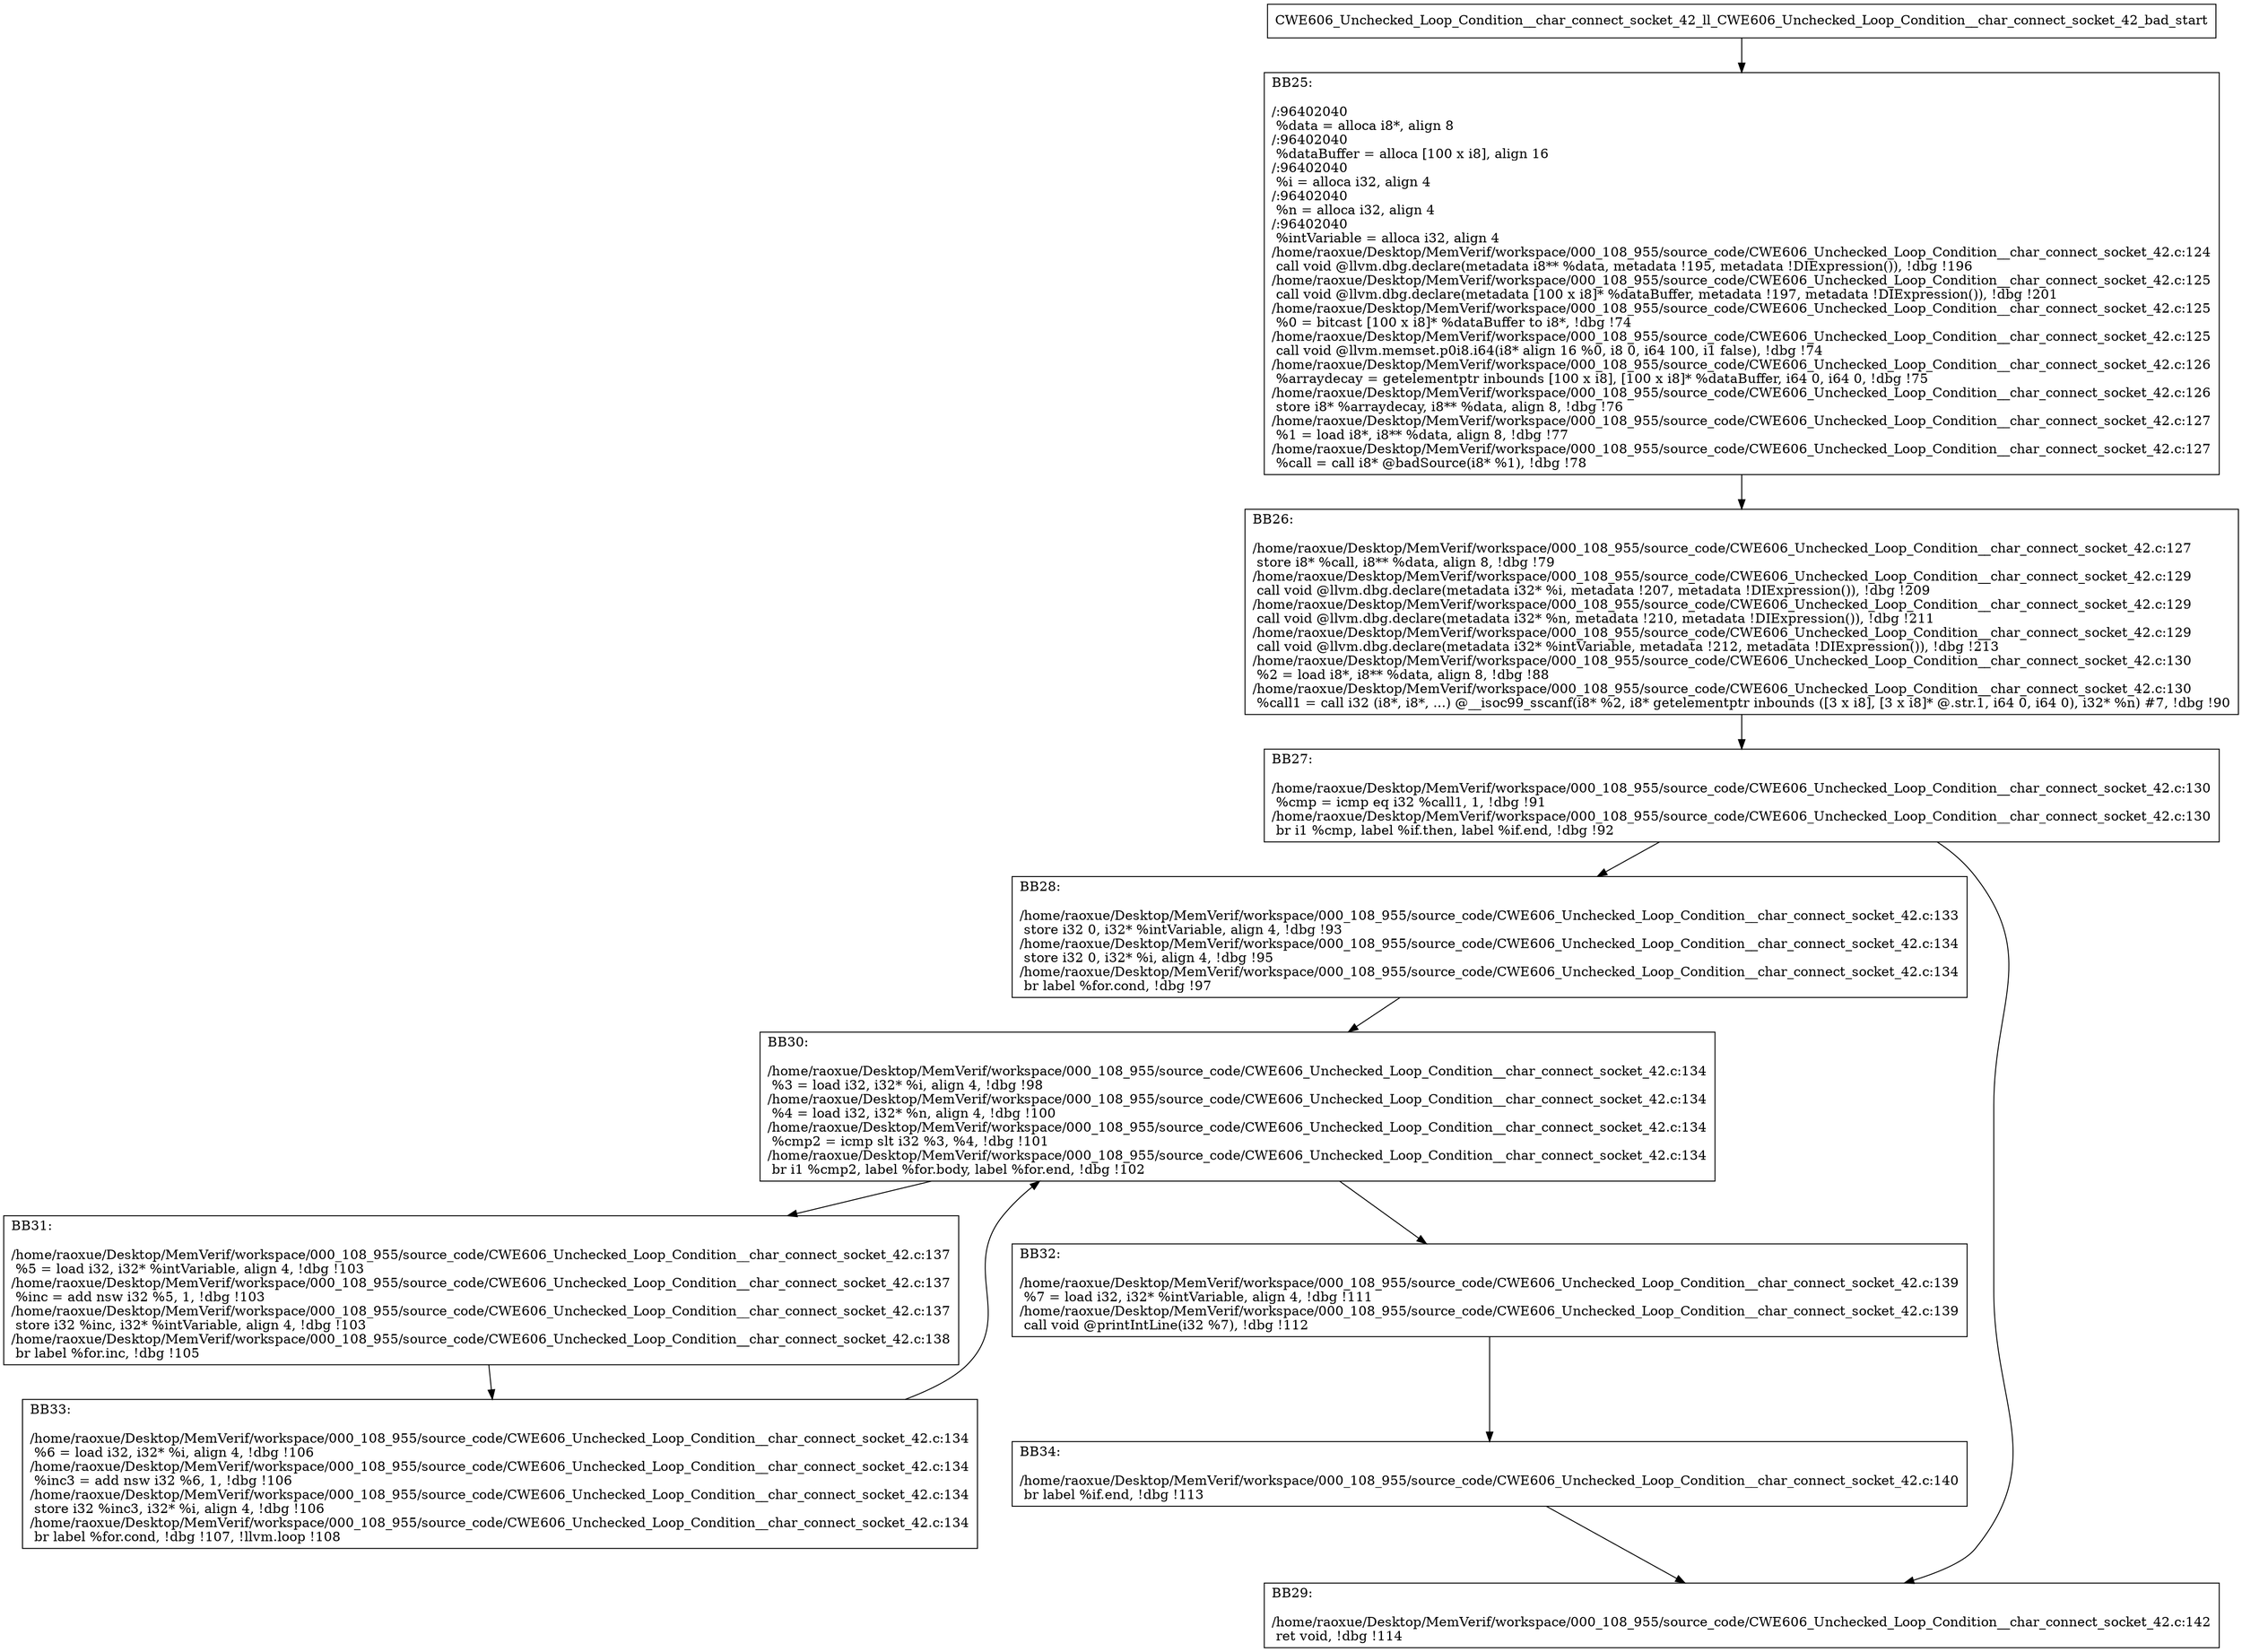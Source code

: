digraph "CFG for'CWE606_Unchecked_Loop_Condition__char_connect_socket_42_ll_CWE606_Unchecked_Loop_Condition__char_connect_socket_42_bad' function" {
	BBCWE606_Unchecked_Loop_Condition__char_connect_socket_42_ll_CWE606_Unchecked_Loop_Condition__char_connect_socket_42_bad_start[shape=record,label="{CWE606_Unchecked_Loop_Condition__char_connect_socket_42_ll_CWE606_Unchecked_Loop_Condition__char_connect_socket_42_bad_start}"];
	BBCWE606_Unchecked_Loop_Condition__char_connect_socket_42_ll_CWE606_Unchecked_Loop_Condition__char_connect_socket_42_bad_start-> CWE606_Unchecked_Loop_Condition__char_connect_socket_42_ll_CWE606_Unchecked_Loop_Condition__char_connect_socket_42_badBB25;
	CWE606_Unchecked_Loop_Condition__char_connect_socket_42_ll_CWE606_Unchecked_Loop_Condition__char_connect_socket_42_badBB25 [shape=record, label="{BB25:\l\l/:96402040\l
  %data = alloca i8*, align 8\l
/:96402040\l
  %dataBuffer = alloca [100 x i8], align 16\l
/:96402040\l
  %i = alloca i32, align 4\l
/:96402040\l
  %n = alloca i32, align 4\l
/:96402040\l
  %intVariable = alloca i32, align 4\l
/home/raoxue/Desktop/MemVerif/workspace/000_108_955/source_code/CWE606_Unchecked_Loop_Condition__char_connect_socket_42.c:124\l
  call void @llvm.dbg.declare(metadata i8** %data, metadata !195, metadata !DIExpression()), !dbg !196\l
/home/raoxue/Desktop/MemVerif/workspace/000_108_955/source_code/CWE606_Unchecked_Loop_Condition__char_connect_socket_42.c:125\l
  call void @llvm.dbg.declare(metadata [100 x i8]* %dataBuffer, metadata !197, metadata !DIExpression()), !dbg !201\l
/home/raoxue/Desktop/MemVerif/workspace/000_108_955/source_code/CWE606_Unchecked_Loop_Condition__char_connect_socket_42.c:125\l
  %0 = bitcast [100 x i8]* %dataBuffer to i8*, !dbg !74\l
/home/raoxue/Desktop/MemVerif/workspace/000_108_955/source_code/CWE606_Unchecked_Loop_Condition__char_connect_socket_42.c:125\l
  call void @llvm.memset.p0i8.i64(i8* align 16 %0, i8 0, i64 100, i1 false), !dbg !74\l
/home/raoxue/Desktop/MemVerif/workspace/000_108_955/source_code/CWE606_Unchecked_Loop_Condition__char_connect_socket_42.c:126\l
  %arraydecay = getelementptr inbounds [100 x i8], [100 x i8]* %dataBuffer, i64 0, i64 0, !dbg !75\l
/home/raoxue/Desktop/MemVerif/workspace/000_108_955/source_code/CWE606_Unchecked_Loop_Condition__char_connect_socket_42.c:126\l
  store i8* %arraydecay, i8** %data, align 8, !dbg !76\l
/home/raoxue/Desktop/MemVerif/workspace/000_108_955/source_code/CWE606_Unchecked_Loop_Condition__char_connect_socket_42.c:127\l
  %1 = load i8*, i8** %data, align 8, !dbg !77\l
/home/raoxue/Desktop/MemVerif/workspace/000_108_955/source_code/CWE606_Unchecked_Loop_Condition__char_connect_socket_42.c:127\l
  %call = call i8* @badSource(i8* %1), !dbg !78\l
}"];
	CWE606_Unchecked_Loop_Condition__char_connect_socket_42_ll_CWE606_Unchecked_Loop_Condition__char_connect_socket_42_badBB25-> CWE606_Unchecked_Loop_Condition__char_connect_socket_42_ll_CWE606_Unchecked_Loop_Condition__char_connect_socket_42_badBB26;
	CWE606_Unchecked_Loop_Condition__char_connect_socket_42_ll_CWE606_Unchecked_Loop_Condition__char_connect_socket_42_badBB26 [shape=record, label="{BB26:\l\l/home/raoxue/Desktop/MemVerif/workspace/000_108_955/source_code/CWE606_Unchecked_Loop_Condition__char_connect_socket_42.c:127\l
  store i8* %call, i8** %data, align 8, !dbg !79\l
/home/raoxue/Desktop/MemVerif/workspace/000_108_955/source_code/CWE606_Unchecked_Loop_Condition__char_connect_socket_42.c:129\l
  call void @llvm.dbg.declare(metadata i32* %i, metadata !207, metadata !DIExpression()), !dbg !209\l
/home/raoxue/Desktop/MemVerif/workspace/000_108_955/source_code/CWE606_Unchecked_Loop_Condition__char_connect_socket_42.c:129\l
  call void @llvm.dbg.declare(metadata i32* %n, metadata !210, metadata !DIExpression()), !dbg !211\l
/home/raoxue/Desktop/MemVerif/workspace/000_108_955/source_code/CWE606_Unchecked_Loop_Condition__char_connect_socket_42.c:129\l
  call void @llvm.dbg.declare(metadata i32* %intVariable, metadata !212, metadata !DIExpression()), !dbg !213\l
/home/raoxue/Desktop/MemVerif/workspace/000_108_955/source_code/CWE606_Unchecked_Loop_Condition__char_connect_socket_42.c:130\l
  %2 = load i8*, i8** %data, align 8, !dbg !88\l
/home/raoxue/Desktop/MemVerif/workspace/000_108_955/source_code/CWE606_Unchecked_Loop_Condition__char_connect_socket_42.c:130\l
  %call1 = call i32 (i8*, i8*, ...) @__isoc99_sscanf(i8* %2, i8* getelementptr inbounds ([3 x i8], [3 x i8]* @.str.1, i64 0, i64 0), i32* %n) #7, !dbg !90\l
}"];
	CWE606_Unchecked_Loop_Condition__char_connect_socket_42_ll_CWE606_Unchecked_Loop_Condition__char_connect_socket_42_badBB26-> CWE606_Unchecked_Loop_Condition__char_connect_socket_42_ll_CWE606_Unchecked_Loop_Condition__char_connect_socket_42_badBB27;
	CWE606_Unchecked_Loop_Condition__char_connect_socket_42_ll_CWE606_Unchecked_Loop_Condition__char_connect_socket_42_badBB27 [shape=record, label="{BB27:\l\l/home/raoxue/Desktop/MemVerif/workspace/000_108_955/source_code/CWE606_Unchecked_Loop_Condition__char_connect_socket_42.c:130\l
  %cmp = icmp eq i32 %call1, 1, !dbg !91\l
/home/raoxue/Desktop/MemVerif/workspace/000_108_955/source_code/CWE606_Unchecked_Loop_Condition__char_connect_socket_42.c:130\l
  br i1 %cmp, label %if.then, label %if.end, !dbg !92\l
}"];
	CWE606_Unchecked_Loop_Condition__char_connect_socket_42_ll_CWE606_Unchecked_Loop_Condition__char_connect_socket_42_badBB27-> CWE606_Unchecked_Loop_Condition__char_connect_socket_42_ll_CWE606_Unchecked_Loop_Condition__char_connect_socket_42_badBB28;
	CWE606_Unchecked_Loop_Condition__char_connect_socket_42_ll_CWE606_Unchecked_Loop_Condition__char_connect_socket_42_badBB27-> CWE606_Unchecked_Loop_Condition__char_connect_socket_42_ll_CWE606_Unchecked_Loop_Condition__char_connect_socket_42_badBB29;
	CWE606_Unchecked_Loop_Condition__char_connect_socket_42_ll_CWE606_Unchecked_Loop_Condition__char_connect_socket_42_badBB28 [shape=record, label="{BB28:\l\l/home/raoxue/Desktop/MemVerif/workspace/000_108_955/source_code/CWE606_Unchecked_Loop_Condition__char_connect_socket_42.c:133\l
  store i32 0, i32* %intVariable, align 4, !dbg !93\l
/home/raoxue/Desktop/MemVerif/workspace/000_108_955/source_code/CWE606_Unchecked_Loop_Condition__char_connect_socket_42.c:134\l
  store i32 0, i32* %i, align 4, !dbg !95\l
/home/raoxue/Desktop/MemVerif/workspace/000_108_955/source_code/CWE606_Unchecked_Loop_Condition__char_connect_socket_42.c:134\l
  br label %for.cond, !dbg !97\l
}"];
	CWE606_Unchecked_Loop_Condition__char_connect_socket_42_ll_CWE606_Unchecked_Loop_Condition__char_connect_socket_42_badBB28-> CWE606_Unchecked_Loop_Condition__char_connect_socket_42_ll_CWE606_Unchecked_Loop_Condition__char_connect_socket_42_badBB30;
	CWE606_Unchecked_Loop_Condition__char_connect_socket_42_ll_CWE606_Unchecked_Loop_Condition__char_connect_socket_42_badBB30 [shape=record, label="{BB30:\l\l/home/raoxue/Desktop/MemVerif/workspace/000_108_955/source_code/CWE606_Unchecked_Loop_Condition__char_connect_socket_42.c:134\l
  %3 = load i32, i32* %i, align 4, !dbg !98\l
/home/raoxue/Desktop/MemVerif/workspace/000_108_955/source_code/CWE606_Unchecked_Loop_Condition__char_connect_socket_42.c:134\l
  %4 = load i32, i32* %n, align 4, !dbg !100\l
/home/raoxue/Desktop/MemVerif/workspace/000_108_955/source_code/CWE606_Unchecked_Loop_Condition__char_connect_socket_42.c:134\l
  %cmp2 = icmp slt i32 %3, %4, !dbg !101\l
/home/raoxue/Desktop/MemVerif/workspace/000_108_955/source_code/CWE606_Unchecked_Loop_Condition__char_connect_socket_42.c:134\l
  br i1 %cmp2, label %for.body, label %for.end, !dbg !102\l
}"];
	CWE606_Unchecked_Loop_Condition__char_connect_socket_42_ll_CWE606_Unchecked_Loop_Condition__char_connect_socket_42_badBB30-> CWE606_Unchecked_Loop_Condition__char_connect_socket_42_ll_CWE606_Unchecked_Loop_Condition__char_connect_socket_42_badBB31;
	CWE606_Unchecked_Loop_Condition__char_connect_socket_42_ll_CWE606_Unchecked_Loop_Condition__char_connect_socket_42_badBB30-> CWE606_Unchecked_Loop_Condition__char_connect_socket_42_ll_CWE606_Unchecked_Loop_Condition__char_connect_socket_42_badBB32;
	CWE606_Unchecked_Loop_Condition__char_connect_socket_42_ll_CWE606_Unchecked_Loop_Condition__char_connect_socket_42_badBB31 [shape=record, label="{BB31:\l\l/home/raoxue/Desktop/MemVerif/workspace/000_108_955/source_code/CWE606_Unchecked_Loop_Condition__char_connect_socket_42.c:137\l
  %5 = load i32, i32* %intVariable, align 4, !dbg !103\l
/home/raoxue/Desktop/MemVerif/workspace/000_108_955/source_code/CWE606_Unchecked_Loop_Condition__char_connect_socket_42.c:137\l
  %inc = add nsw i32 %5, 1, !dbg !103\l
/home/raoxue/Desktop/MemVerif/workspace/000_108_955/source_code/CWE606_Unchecked_Loop_Condition__char_connect_socket_42.c:137\l
  store i32 %inc, i32* %intVariable, align 4, !dbg !103\l
/home/raoxue/Desktop/MemVerif/workspace/000_108_955/source_code/CWE606_Unchecked_Loop_Condition__char_connect_socket_42.c:138\l
  br label %for.inc, !dbg !105\l
}"];
	CWE606_Unchecked_Loop_Condition__char_connect_socket_42_ll_CWE606_Unchecked_Loop_Condition__char_connect_socket_42_badBB31-> CWE606_Unchecked_Loop_Condition__char_connect_socket_42_ll_CWE606_Unchecked_Loop_Condition__char_connect_socket_42_badBB33;
	CWE606_Unchecked_Loop_Condition__char_connect_socket_42_ll_CWE606_Unchecked_Loop_Condition__char_connect_socket_42_badBB33 [shape=record, label="{BB33:\l\l/home/raoxue/Desktop/MemVerif/workspace/000_108_955/source_code/CWE606_Unchecked_Loop_Condition__char_connect_socket_42.c:134\l
  %6 = load i32, i32* %i, align 4, !dbg !106\l
/home/raoxue/Desktop/MemVerif/workspace/000_108_955/source_code/CWE606_Unchecked_Loop_Condition__char_connect_socket_42.c:134\l
  %inc3 = add nsw i32 %6, 1, !dbg !106\l
/home/raoxue/Desktop/MemVerif/workspace/000_108_955/source_code/CWE606_Unchecked_Loop_Condition__char_connect_socket_42.c:134\l
  store i32 %inc3, i32* %i, align 4, !dbg !106\l
/home/raoxue/Desktop/MemVerif/workspace/000_108_955/source_code/CWE606_Unchecked_Loop_Condition__char_connect_socket_42.c:134\l
  br label %for.cond, !dbg !107, !llvm.loop !108\l
}"];
	CWE606_Unchecked_Loop_Condition__char_connect_socket_42_ll_CWE606_Unchecked_Loop_Condition__char_connect_socket_42_badBB33-> CWE606_Unchecked_Loop_Condition__char_connect_socket_42_ll_CWE606_Unchecked_Loop_Condition__char_connect_socket_42_badBB30;
	CWE606_Unchecked_Loop_Condition__char_connect_socket_42_ll_CWE606_Unchecked_Loop_Condition__char_connect_socket_42_badBB32 [shape=record, label="{BB32:\l\l/home/raoxue/Desktop/MemVerif/workspace/000_108_955/source_code/CWE606_Unchecked_Loop_Condition__char_connect_socket_42.c:139\l
  %7 = load i32, i32* %intVariable, align 4, !dbg !111\l
/home/raoxue/Desktop/MemVerif/workspace/000_108_955/source_code/CWE606_Unchecked_Loop_Condition__char_connect_socket_42.c:139\l
  call void @printIntLine(i32 %7), !dbg !112\l
}"];
	CWE606_Unchecked_Loop_Condition__char_connect_socket_42_ll_CWE606_Unchecked_Loop_Condition__char_connect_socket_42_badBB32-> CWE606_Unchecked_Loop_Condition__char_connect_socket_42_ll_CWE606_Unchecked_Loop_Condition__char_connect_socket_42_badBB34;
	CWE606_Unchecked_Loop_Condition__char_connect_socket_42_ll_CWE606_Unchecked_Loop_Condition__char_connect_socket_42_badBB34 [shape=record, label="{BB34:\l\l/home/raoxue/Desktop/MemVerif/workspace/000_108_955/source_code/CWE606_Unchecked_Loop_Condition__char_connect_socket_42.c:140\l
  br label %if.end, !dbg !113\l
}"];
	CWE606_Unchecked_Loop_Condition__char_connect_socket_42_ll_CWE606_Unchecked_Loop_Condition__char_connect_socket_42_badBB34-> CWE606_Unchecked_Loop_Condition__char_connect_socket_42_ll_CWE606_Unchecked_Loop_Condition__char_connect_socket_42_badBB29;
	CWE606_Unchecked_Loop_Condition__char_connect_socket_42_ll_CWE606_Unchecked_Loop_Condition__char_connect_socket_42_badBB29 [shape=record, label="{BB29:\l\l/home/raoxue/Desktop/MemVerif/workspace/000_108_955/source_code/CWE606_Unchecked_Loop_Condition__char_connect_socket_42.c:142\l
  ret void, !dbg !114\l
}"];
}
